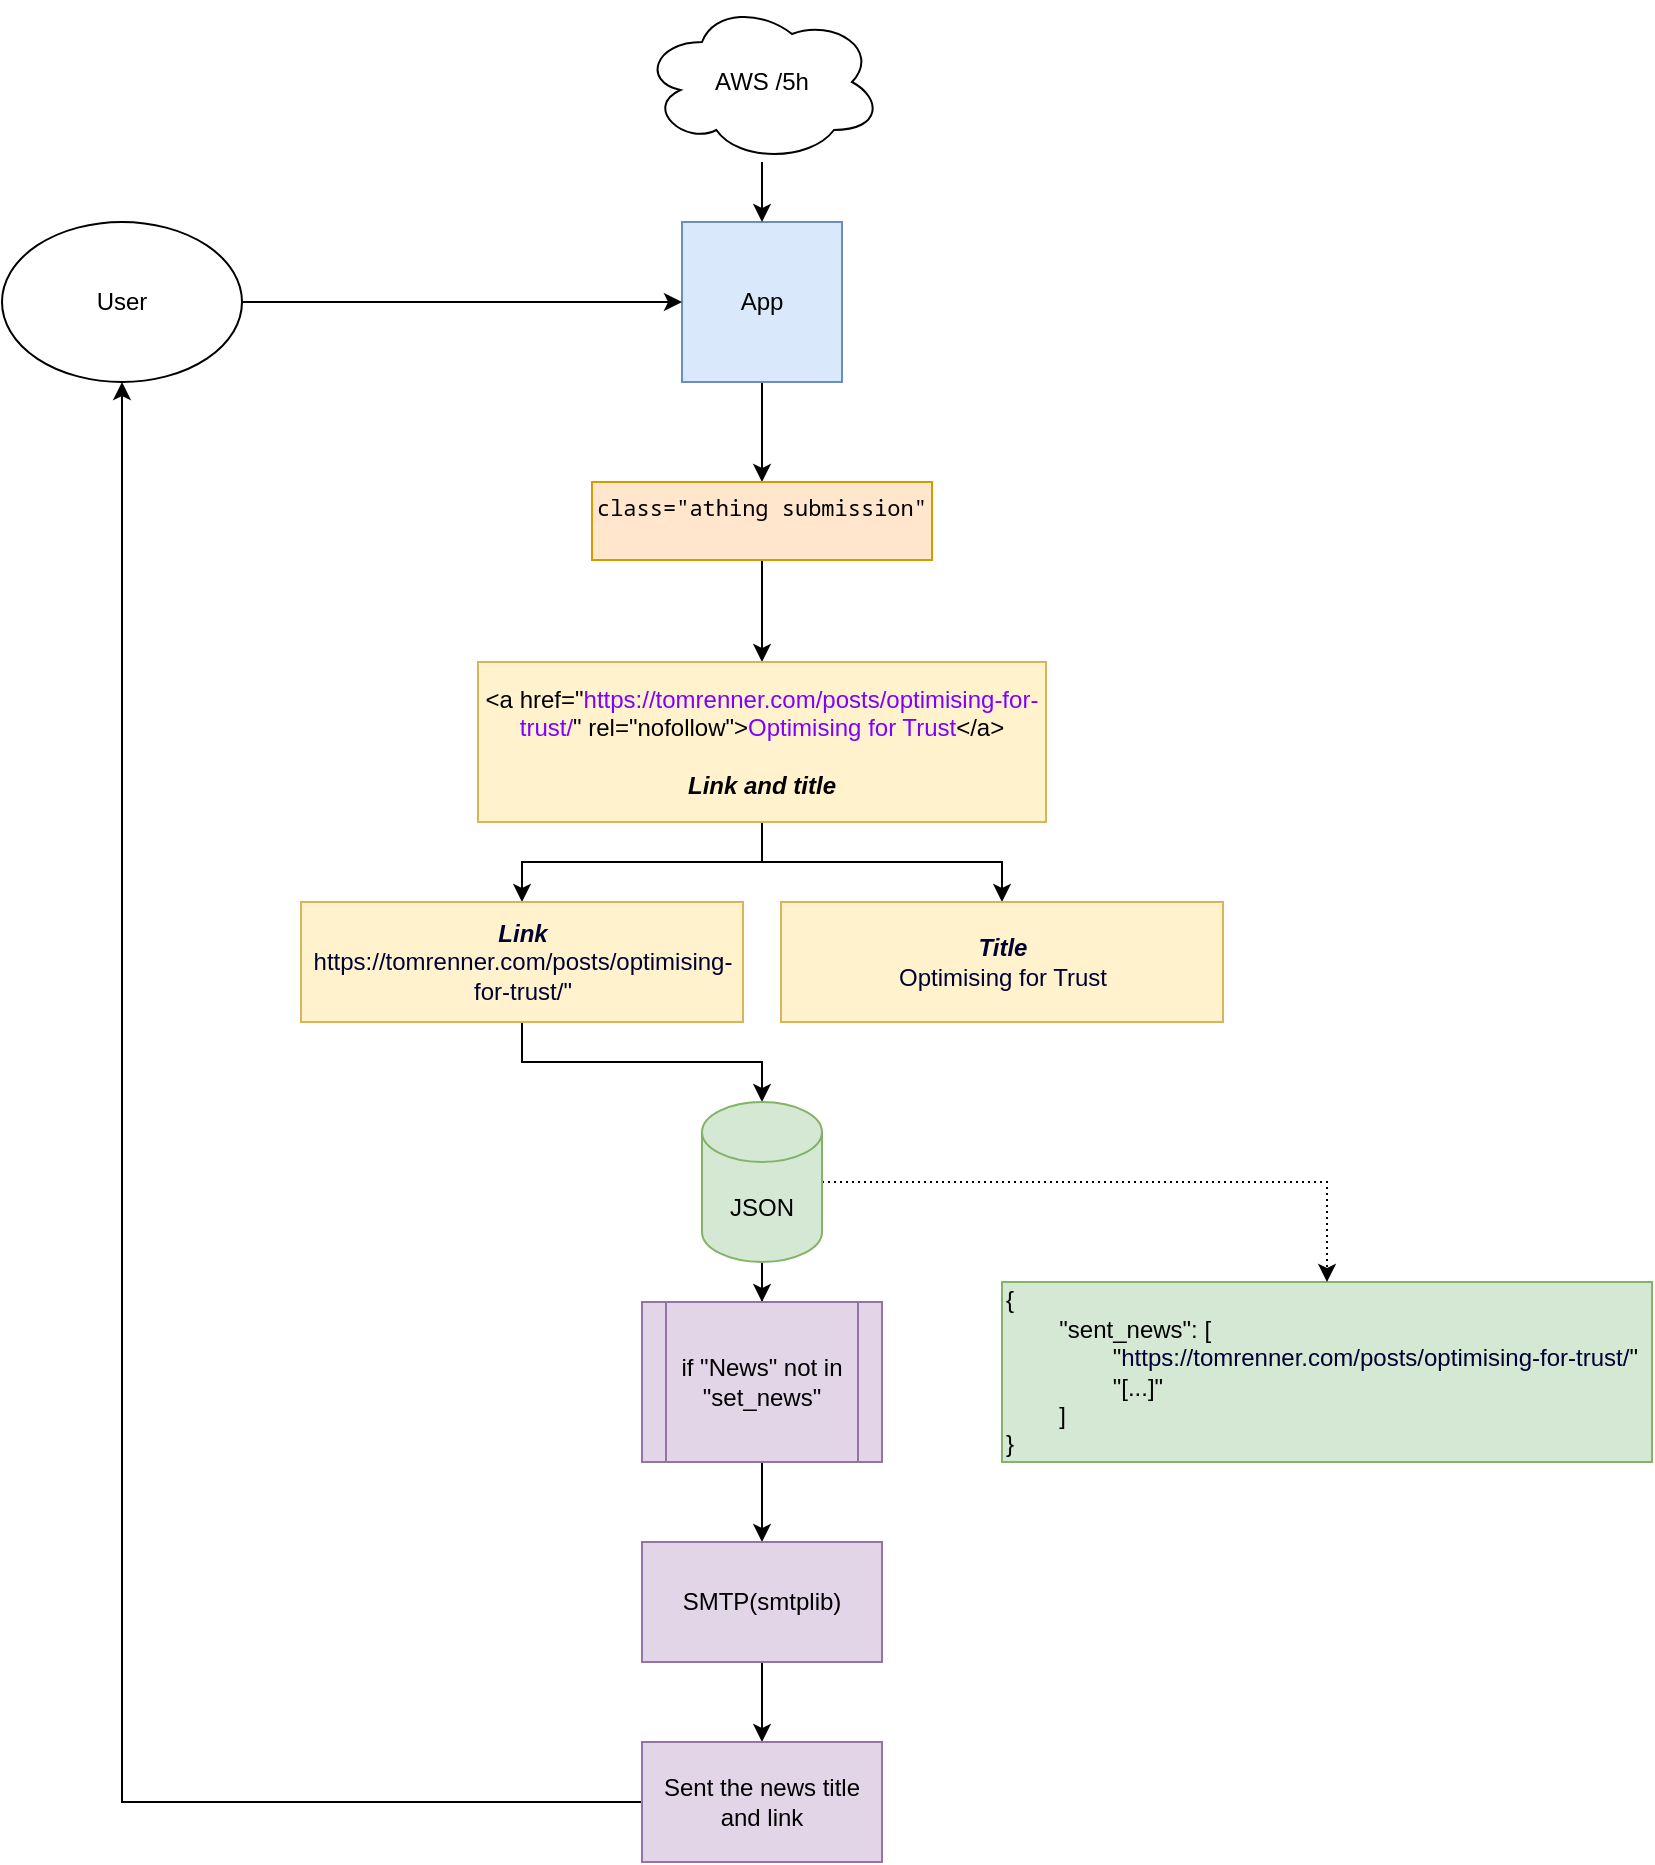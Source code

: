 <mxfile version="28.1.0">
  <diagram name="Page-1" id="_ewZo6n6A9VJ4KL5Ai7s">
    <mxGraphModel dx="2038" dy="641" grid="1" gridSize="10" guides="1" tooltips="1" connect="1" arrows="1" fold="1" page="1" pageScale="1" pageWidth="850" pageHeight="1100" math="0" shadow="0">
      <root>
        <mxCell id="0" />
        <mxCell id="1" parent="0" />
        <mxCell id="jcy4ukVffFGlvp9LYBMc-4" style="edgeStyle=orthogonalEdgeStyle;rounded=0;orthogonalLoop=1;jettySize=auto;html=1;entryX=0.5;entryY=0;entryDx=0;entryDy=0;" parent="1" source="jcy4ukVffFGlvp9LYBMc-1" target="jcy4ukVffFGlvp9LYBMc-2" edge="1">
          <mxGeometry relative="1" as="geometry" />
        </mxCell>
        <mxCell id="jcy4ukVffFGlvp9LYBMc-1" value="App" style="whiteSpace=wrap;html=1;aspect=fixed;fillColor=#dae8fc;strokeColor=#6c8ebf;" parent="1" vertex="1">
          <mxGeometry x="280" y="200" width="80" height="80" as="geometry" />
        </mxCell>
        <mxCell id="jcy4ukVffFGlvp9LYBMc-6" value="" style="edgeStyle=orthogonalEdgeStyle;rounded=0;orthogonalLoop=1;jettySize=auto;html=1;" parent="1" source="jcy4ukVffFGlvp9LYBMc-2" target="jcy4ukVffFGlvp9LYBMc-5" edge="1">
          <mxGeometry relative="1" as="geometry" />
        </mxCell>
        <mxCell id="jcy4ukVffFGlvp9LYBMc-2" value="&lt;div&gt;&lt;span style=&quot;font-family: &amp;quot;Noto Sans Mono&amp;quot;, &amp;quot;DejaVu Sans Mono&amp;quot;, monospace; font-size: 11px; font-style: normal; font-variant-ligatures: normal; font-variant-caps: normal; font-weight: 400; letter-spacing: normal; orphans: 2; text-align: left; text-indent: 0px; text-transform: none; widows: 2; word-spacing: 0px; -webkit-text-stroke-width: 0px; white-space: pre-wrap; text-decoration-thickness: initial; text-decoration-style: initial; text-decoration-color: initial; float: none; display: inline !important;&quot;&gt;&lt;font style=&quot;color: rgb(0, 0, 0);&quot;&gt;class=&quot;&lt;/font&gt;&lt;/span&gt;&lt;span style=&quot;color: light-dark(rgb(0, 0, 0), rgb(237, 237, 237)); font-family: &amp;quot;Noto Sans Mono&amp;quot;, &amp;quot;DejaVu Sans Mono&amp;quot;, monospace; font-size: 11px; text-align: left; white-space-collapse: preserve; background-color: transparent;&quot;&gt;athing submission&quot;&lt;/span&gt;&lt;/div&gt;&lt;div&gt;&lt;br&gt;&lt;/div&gt;" style="rounded=0;whiteSpace=wrap;html=1;fillColor=#ffe6cc;strokeColor=#d79b00;" parent="1" vertex="1">
          <mxGeometry x="235" y="330" width="170" height="39" as="geometry" />
        </mxCell>
        <mxCell id="jcy4ukVffFGlvp9LYBMc-23" style="edgeStyle=orthogonalEdgeStyle;rounded=0;orthogonalLoop=1;jettySize=auto;html=1;exitX=0.5;exitY=1;exitDx=0;exitDy=0;entryX=0.5;entryY=0;entryDx=0;entryDy=0;" parent="1" source="jcy4ukVffFGlvp9LYBMc-5" target="jcy4ukVffFGlvp9LYBMc-11" edge="1">
          <mxGeometry relative="1" as="geometry" />
        </mxCell>
        <mxCell id="jcy4ukVffFGlvp9LYBMc-24" style="edgeStyle=orthogonalEdgeStyle;rounded=0;orthogonalLoop=1;jettySize=auto;html=1;exitX=0.5;exitY=1;exitDx=0;exitDy=0;entryX=0.5;entryY=0;entryDx=0;entryDy=0;" parent="1" source="jcy4ukVffFGlvp9LYBMc-5" target="jcy4ukVffFGlvp9LYBMc-12" edge="1">
          <mxGeometry relative="1" as="geometry" />
        </mxCell>
        <mxCell id="jcy4ukVffFGlvp9LYBMc-5" value="&lt;div&gt;&amp;lt;a href=&quot;&lt;font style=&quot;color: rgb(127, 0, 255);&quot;&gt;https://tomrenner.com/posts/optimising-for-trust/&lt;/font&gt;&quot; rel=&quot;nofollow&quot;&amp;gt;&lt;font style=&quot;color: rgb(127, 0, 255);&quot;&gt;Optimising for Trust&lt;/font&gt;&amp;lt;/a&amp;gt;&lt;/div&gt;&lt;div&gt;&lt;br&gt;&lt;b&gt;&lt;i&gt;Link and title&lt;/i&gt;&lt;/b&gt;&lt;/div&gt;" style="rounded=0;whiteSpace=wrap;html=1;fillColor=#fff2cc;strokeColor=#d6b656;" parent="1" vertex="1">
          <mxGeometry x="178" y="420" width="284" height="80" as="geometry" />
        </mxCell>
        <mxCell id="jcy4ukVffFGlvp9LYBMc-52" style="edgeStyle=orthogonalEdgeStyle;rounded=0;orthogonalLoop=1;jettySize=auto;html=1;exitX=0.5;exitY=1;exitDx=0;exitDy=0;" parent="1" source="jcy4ukVffFGlvp9LYBMc-11" target="jcy4ukVffFGlvp9LYBMc-51" edge="1">
          <mxGeometry relative="1" as="geometry" />
        </mxCell>
        <mxCell id="jcy4ukVffFGlvp9LYBMc-11" value="&lt;font style=&quot;color: rgb(0, 0, 51);&quot;&gt;&lt;font&gt;&lt;i&gt;&lt;b&gt;Link&lt;br&gt;&lt;/b&gt;&lt;/i&gt;https://tomrenner.com/posts/optimising-for-trust/&lt;/font&gt;&quot;&lt;/font&gt;" style="rounded=0;whiteSpace=wrap;html=1;fillColor=#fff2cc;strokeColor=#d6b656;" parent="1" vertex="1">
          <mxGeometry x="89.5" y="540" width="221" height="60" as="geometry" />
        </mxCell>
        <mxCell id="jcy4ukVffFGlvp9LYBMc-12" value="&lt;span&gt;&lt;font style=&quot;color: rgb(0, 0, 51);&quot;&gt;&lt;i style=&quot;&quot;&gt;&lt;b style=&quot;&quot;&gt;Title&lt;/b&gt;&lt;/i&gt;&lt;br&gt;Optimising for Trust&lt;/font&gt;&lt;/span&gt;" style="rounded=0;whiteSpace=wrap;html=1;fillColor=#fff2cc;strokeColor=#d6b656;" parent="1" vertex="1">
          <mxGeometry x="329.5" y="540" width="221" height="60" as="geometry" />
        </mxCell>
        <mxCell id="jcy4ukVffFGlvp9LYBMc-27" style="edgeStyle=orthogonalEdgeStyle;rounded=0;orthogonalLoop=1;jettySize=auto;html=1;" parent="1" source="jcy4ukVffFGlvp9LYBMc-26" target="jcy4ukVffFGlvp9LYBMc-1" edge="1">
          <mxGeometry relative="1" as="geometry" />
        </mxCell>
        <mxCell id="jcy4ukVffFGlvp9LYBMc-26" value="AWS /5h" style="ellipse;shape=cloud;whiteSpace=wrap;html=1;" parent="1" vertex="1">
          <mxGeometry x="260" y="90" width="120" height="80" as="geometry" />
        </mxCell>
        <mxCell id="jcy4ukVffFGlvp9LYBMc-36" value="{&lt;div&gt;&lt;span style=&quot;white-space: pre;&quot;&gt;&#x9;&lt;/span&gt;&quot;sent_news&quot;: [&lt;/div&gt;&lt;div&gt;&lt;span style=&quot;white-space: pre;&quot;&gt;&#x9;&lt;span style=&quot;white-space: pre;&quot;&gt;&#x9;&lt;/span&gt;&quot;&lt;/span&gt;&lt;font style=&quot;background-color: transparent; color: rgb(0, 0, 51); text-align: center;&quot;&gt;https://tomrenner.com/posts/optimising-for-trust/&lt;/font&gt;&lt;span style=&quot;white-space: pre; background-color: transparent; color: light-dark(rgb(0, 0, 0), rgb(255, 255, 255));&quot;&gt;&quot;&lt;/span&gt;&lt;/div&gt;&lt;div&gt;&lt;span style=&quot;white-space: pre; background-color: transparent; color: light-dark(rgb(0, 0, 0), rgb(255, 255, 255));&quot;&gt;&lt;span style=&quot;white-space: pre;&quot;&gt;&#x9;&lt;/span&gt;&lt;span style=&quot;white-space: pre;&quot;&gt;&#x9;&lt;/span&gt;&quot;[...]&quot;&lt;br&gt;&lt;/span&gt;&lt;/div&gt;&lt;div&gt;&lt;span style=&quot;white-space: pre;&quot;&gt;&#x9;&lt;/span&gt;]&lt;br&gt;&lt;/div&gt;&lt;div&gt;}&lt;/div&gt;" style="rounded=0;whiteSpace=wrap;html=1;align=left;fillColor=#d5e8d4;strokeColor=#82b366;" parent="1" vertex="1">
          <mxGeometry x="440" y="730" width="325" height="90" as="geometry" />
        </mxCell>
        <mxCell id="jcy4ukVffFGlvp9LYBMc-54" style="edgeStyle=orthogonalEdgeStyle;rounded=0;orthogonalLoop=1;jettySize=auto;html=1;entryX=0.5;entryY=0;entryDx=0;entryDy=0;dashed=1;dashPattern=1 2;" parent="1" source="jcy4ukVffFGlvp9LYBMc-51" target="jcy4ukVffFGlvp9LYBMc-36" edge="1">
          <mxGeometry relative="1" as="geometry" />
        </mxCell>
        <mxCell id="jcy4ukVffFGlvp9LYBMc-56" style="edgeStyle=orthogonalEdgeStyle;rounded=0;orthogonalLoop=1;jettySize=auto;html=1;entryX=0.5;entryY=0;entryDx=0;entryDy=0;" parent="1" source="jcy4ukVffFGlvp9LYBMc-51" target="jcy4ukVffFGlvp9LYBMc-55" edge="1">
          <mxGeometry relative="1" as="geometry" />
        </mxCell>
        <mxCell id="jcy4ukVffFGlvp9LYBMc-51" value="JSON" style="shape=cylinder3;whiteSpace=wrap;html=1;boundedLbl=1;backgroundOutline=1;size=15;fillColor=#d5e8d4;strokeColor=#82b366;" parent="1" vertex="1">
          <mxGeometry x="290" y="640" width="60" height="80" as="geometry" />
        </mxCell>
        <mxCell id="m2CBh-qS1fhqRzvhtFri-2" style="edgeStyle=orthogonalEdgeStyle;rounded=0;orthogonalLoop=1;jettySize=auto;html=1;exitX=0.5;exitY=1;exitDx=0;exitDy=0;" edge="1" parent="1" source="jcy4ukVffFGlvp9LYBMc-55" target="m2CBh-qS1fhqRzvhtFri-1">
          <mxGeometry relative="1" as="geometry" />
        </mxCell>
        <mxCell id="jcy4ukVffFGlvp9LYBMc-55" value="if &quot;News&quot; not in &quot;set_news&quot;" style="shape=process;whiteSpace=wrap;html=1;backgroundOutline=1;fillColor=#e1d5e7;strokeColor=#9673a6;" parent="1" vertex="1">
          <mxGeometry x="260" y="740" width="120" height="80" as="geometry" />
        </mxCell>
        <mxCell id="m2CBh-qS1fhqRzvhtFri-8" style="edgeStyle=orthogonalEdgeStyle;rounded=0;orthogonalLoop=1;jettySize=auto;html=1;entryX=0.5;entryY=0;entryDx=0;entryDy=0;" edge="1" parent="1" source="m2CBh-qS1fhqRzvhtFri-1" target="m2CBh-qS1fhqRzvhtFri-6">
          <mxGeometry relative="1" as="geometry" />
        </mxCell>
        <mxCell id="m2CBh-qS1fhqRzvhtFri-1" value="&lt;div&gt;&lt;span style=&quot;background-color: transparent; color: light-dark(rgb(0, 0, 0), rgb(255, 255, 255));&quot;&gt;SMTP(smtplib)&lt;/span&gt;&lt;/div&gt;" style="rounded=0;whiteSpace=wrap;html=1;fillColor=#e1d5e7;strokeColor=#9673a6;" vertex="1" parent="1">
          <mxGeometry x="260" y="860" width="120" height="60" as="geometry" />
        </mxCell>
        <mxCell id="m2CBh-qS1fhqRzvhtFri-4" style="edgeStyle=orthogonalEdgeStyle;rounded=0;orthogonalLoop=1;jettySize=auto;html=1;entryX=0;entryY=0.5;entryDx=0;entryDy=0;" edge="1" parent="1" source="m2CBh-qS1fhqRzvhtFri-3" target="jcy4ukVffFGlvp9LYBMc-1">
          <mxGeometry relative="1" as="geometry" />
        </mxCell>
        <mxCell id="m2CBh-qS1fhqRzvhtFri-3" value="User" style="ellipse;whiteSpace=wrap;html=1;" vertex="1" parent="1">
          <mxGeometry x="-60" y="200" width="120" height="80" as="geometry" />
        </mxCell>
        <mxCell id="m2CBh-qS1fhqRzvhtFri-10" style="edgeStyle=orthogonalEdgeStyle;rounded=0;orthogonalLoop=1;jettySize=auto;html=1;entryX=0.5;entryY=1;entryDx=0;entryDy=0;" edge="1" parent="1" source="m2CBh-qS1fhqRzvhtFri-6" target="m2CBh-qS1fhqRzvhtFri-3">
          <mxGeometry relative="1" as="geometry" />
        </mxCell>
        <mxCell id="m2CBh-qS1fhqRzvhtFri-6" value="Sent the news title and link" style="rounded=0;whiteSpace=wrap;html=1;fillColor=#e1d5e7;strokeColor=#9673a6;" vertex="1" parent="1">
          <mxGeometry x="260" y="960" width="120" height="60" as="geometry" />
        </mxCell>
      </root>
    </mxGraphModel>
  </diagram>
</mxfile>
